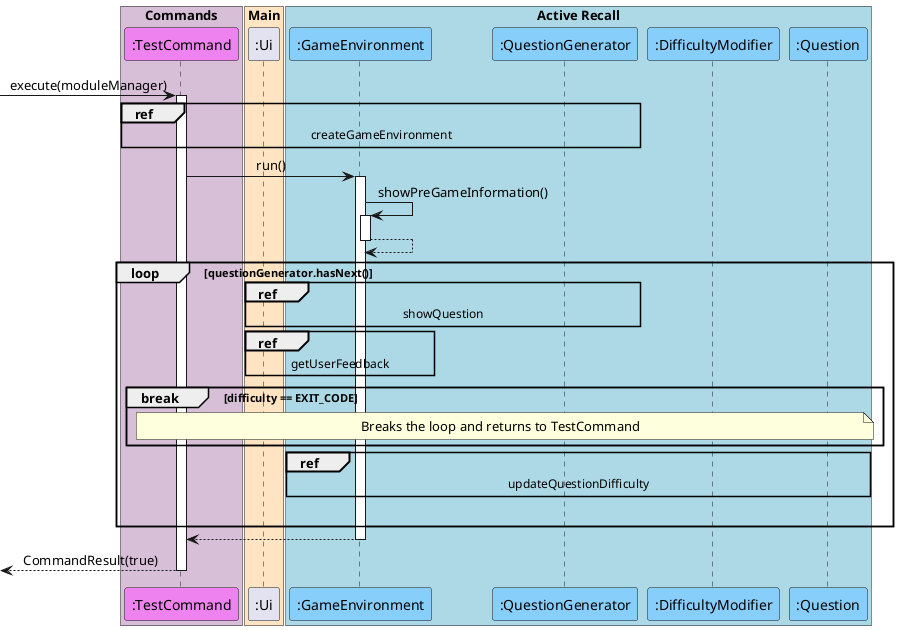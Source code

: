 @startuml
'https://plantuml.com/sequence-diagram

skinparam sequenceMessageAlign center

box "Commands" #thistle
participant ":TestCommand" as TestCommand #violet
endbox
box "Main" #bisque
participant ":Ui" as Ui
endbox
box "Active Recall" #lightblue
participant ":GameEnvironment" as GameEnvironment #lightskyblue
participant ":QuestionGenerator" as QuestionGenerator #lightskyblue
participant ":DifficultyModifier" as DifficultyModifier #lightskyblue
participant ":Question" as Question #lightskyblue
endbox

-> TestCommand : execute(moduleManager)
activate TestCommand
ref over TestCommand, GameEnvironment, QuestionGenerator : createGameEnvironment

TestCommand -> GameEnvironment : run()
activate GameEnvironment
  GameEnvironment -> GameEnvironment : showPreGameInformation()
  activate GameEnvironment 
  return
  loop questionGenerator.hasNext()
    ref over Ui, GameEnvironment, QuestionGenerator : showQuestion
    ref over Ui, GameEnvironment : getUserFeedback
    break difficulty == EXIT_CODE
      note across: Breaks the loop and returns to TestCommand
    end
    ref over GameEnvironment, DifficultyModifier, Question : updateQuestionDifficulty
    |||
  end
return

return CommandResult(true)

@enduml